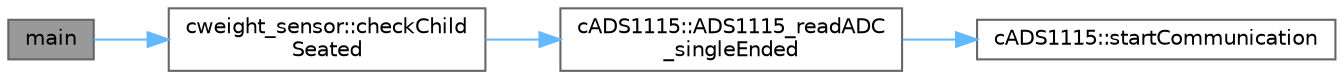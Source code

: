 digraph "main"
{
 // LATEX_PDF_SIZE
  bgcolor="transparent";
  edge [fontname=Helvetica,fontsize=10,labelfontname=Helvetica,labelfontsize=10];
  node [fontname=Helvetica,fontsize=10,shape=box,height=0.2,width=0.4];
  rankdir="LR";
  Node1 [label="main",height=0.2,width=0.4,color="gray40", fillcolor="grey60", style="filled", fontcolor="black",tooltip=" "];
  Node1 -> Node2 [color="steelblue1",style="solid"];
  Node2 [label="cweight_sensor::checkChild\lSeated",height=0.2,width=0.4,color="grey40", fillcolor="white", style="filled",URL="$classcweight__sensor.html#a49c197f2f6291df529e14ded6d9ff0a3",tooltip=" "];
  Node2 -> Node3 [color="steelblue1",style="solid"];
  Node3 [label="cADS1115::ADS1115_readADC\l_singleEnded",height=0.2,width=0.4,color="grey40", fillcolor="white", style="filled",URL="$classc_a_d_s1115.html#afe21c0dfa0ce09883cc0818d78138b6f",tooltip=" "];
  Node3 -> Node4 [color="steelblue1",style="solid"];
  Node4 [label="cADS1115::startCommunication",height=0.2,width=0.4,color="grey40", fillcolor="white", style="filled",URL="$classc_a_d_s1115.html#ae3d93259687481e2720a73a92eff5ad6",tooltip=" "];
}
